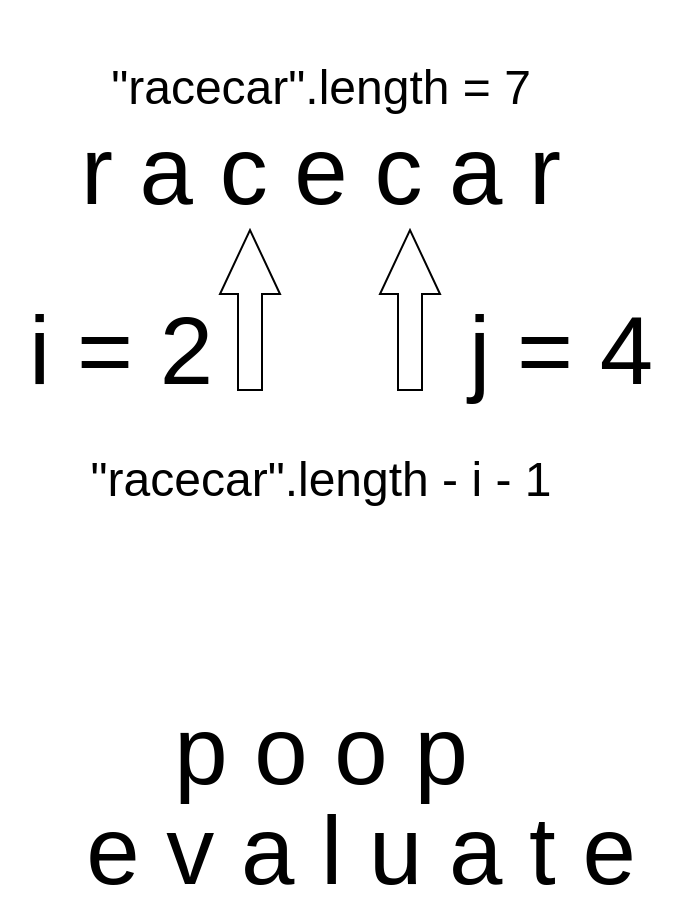<mxfile>
    <diagram id="m1nABONmOthGR2Gnk71k" name="Page-1">
        <mxGraphModel dx="1094" dy="421" grid="1" gridSize="10" guides="1" tooltips="1" connect="1" arrows="1" fold="1" page="1" pageScale="1" pageWidth="850" pageHeight="1100" math="0" shadow="0">
            <root>
                <mxCell id="0"/>
                <mxCell id="1" parent="0"/>
                <mxCell id="2" value="&lt;font style=&quot;font-size: 48px;&quot;&gt;r a c e c a r&lt;/font&gt;" style="text;html=1;align=center;verticalAlign=middle;resizable=0;points=[];autosize=1;strokeColor=none;fillColor=none;" vertex="1" parent="1">
                    <mxGeometry x="180" y="50" width="260" height="70" as="geometry"/>
                </mxCell>
                <mxCell id="3" value="" style="shape=singleArrow;whiteSpace=wrap;html=1;arrowWidth=0.4;arrowSize=0.4;fontSize=48;rotation=-90;" vertex="1" parent="1">
                    <mxGeometry x="235" y="140" width="80" height="30" as="geometry"/>
                </mxCell>
                <mxCell id="4" value="" style="shape=singleArrow;whiteSpace=wrap;html=1;arrowWidth=0.4;arrowSize=0.4;fontSize=48;rotation=-90;" vertex="1" parent="1">
                    <mxGeometry x="315" y="140" width="80" height="30" as="geometry"/>
                </mxCell>
                <mxCell id="6" value="i = 2" style="text;html=1;align=center;verticalAlign=middle;resizable=0;points=[];autosize=1;strokeColor=none;fillColor=none;fontSize=48;" vertex="1" parent="1">
                    <mxGeometry x="150" y="140" width="120" height="70" as="geometry"/>
                </mxCell>
                <mxCell id="7" value="j = 4" style="text;html=1;align=center;verticalAlign=middle;resizable=0;points=[];autosize=1;strokeColor=none;fillColor=none;fontSize=48;" vertex="1" parent="1">
                    <mxGeometry x="370" y="140" width="120" height="70" as="geometry"/>
                </mxCell>
                <mxCell id="8" value="p o o p" style="text;html=1;align=center;verticalAlign=middle;resizable=0;points=[];autosize=1;strokeColor=none;fillColor=none;fontSize=48;" vertex="1" parent="1">
                    <mxGeometry x="225" y="340" width="170" height="70" as="geometry"/>
                </mxCell>
                <mxCell id="10" value="e v a l u a t e" style="text;html=1;align=center;verticalAlign=middle;resizable=0;points=[];autosize=1;strokeColor=none;fillColor=none;fontSize=48;" vertex="1" parent="1">
                    <mxGeometry x="180" y="390" width="300" height="70" as="geometry"/>
                </mxCell>
                <mxCell id="12" value="&lt;font style=&quot;font-size: 24px;&quot;&gt;&quot;racecar&quot;.length = 7&lt;/font&gt;" style="text;html=1;align=center;verticalAlign=middle;resizable=0;points=[];autosize=1;strokeColor=none;fillColor=none;fontSize=48;" vertex="1" parent="1">
                    <mxGeometry x="195" width="230" height="70" as="geometry"/>
                </mxCell>
                <mxCell id="13" value="&quot;racecar&quot;.length - i - 1" style="text;html=1;align=center;verticalAlign=middle;resizable=0;points=[];autosize=1;strokeColor=none;fillColor=none;fontSize=24;" vertex="1" parent="1">
                    <mxGeometry x="185" y="220" width="250" height="40" as="geometry"/>
                </mxCell>
            </root>
        </mxGraphModel>
    </diagram>
</mxfile>